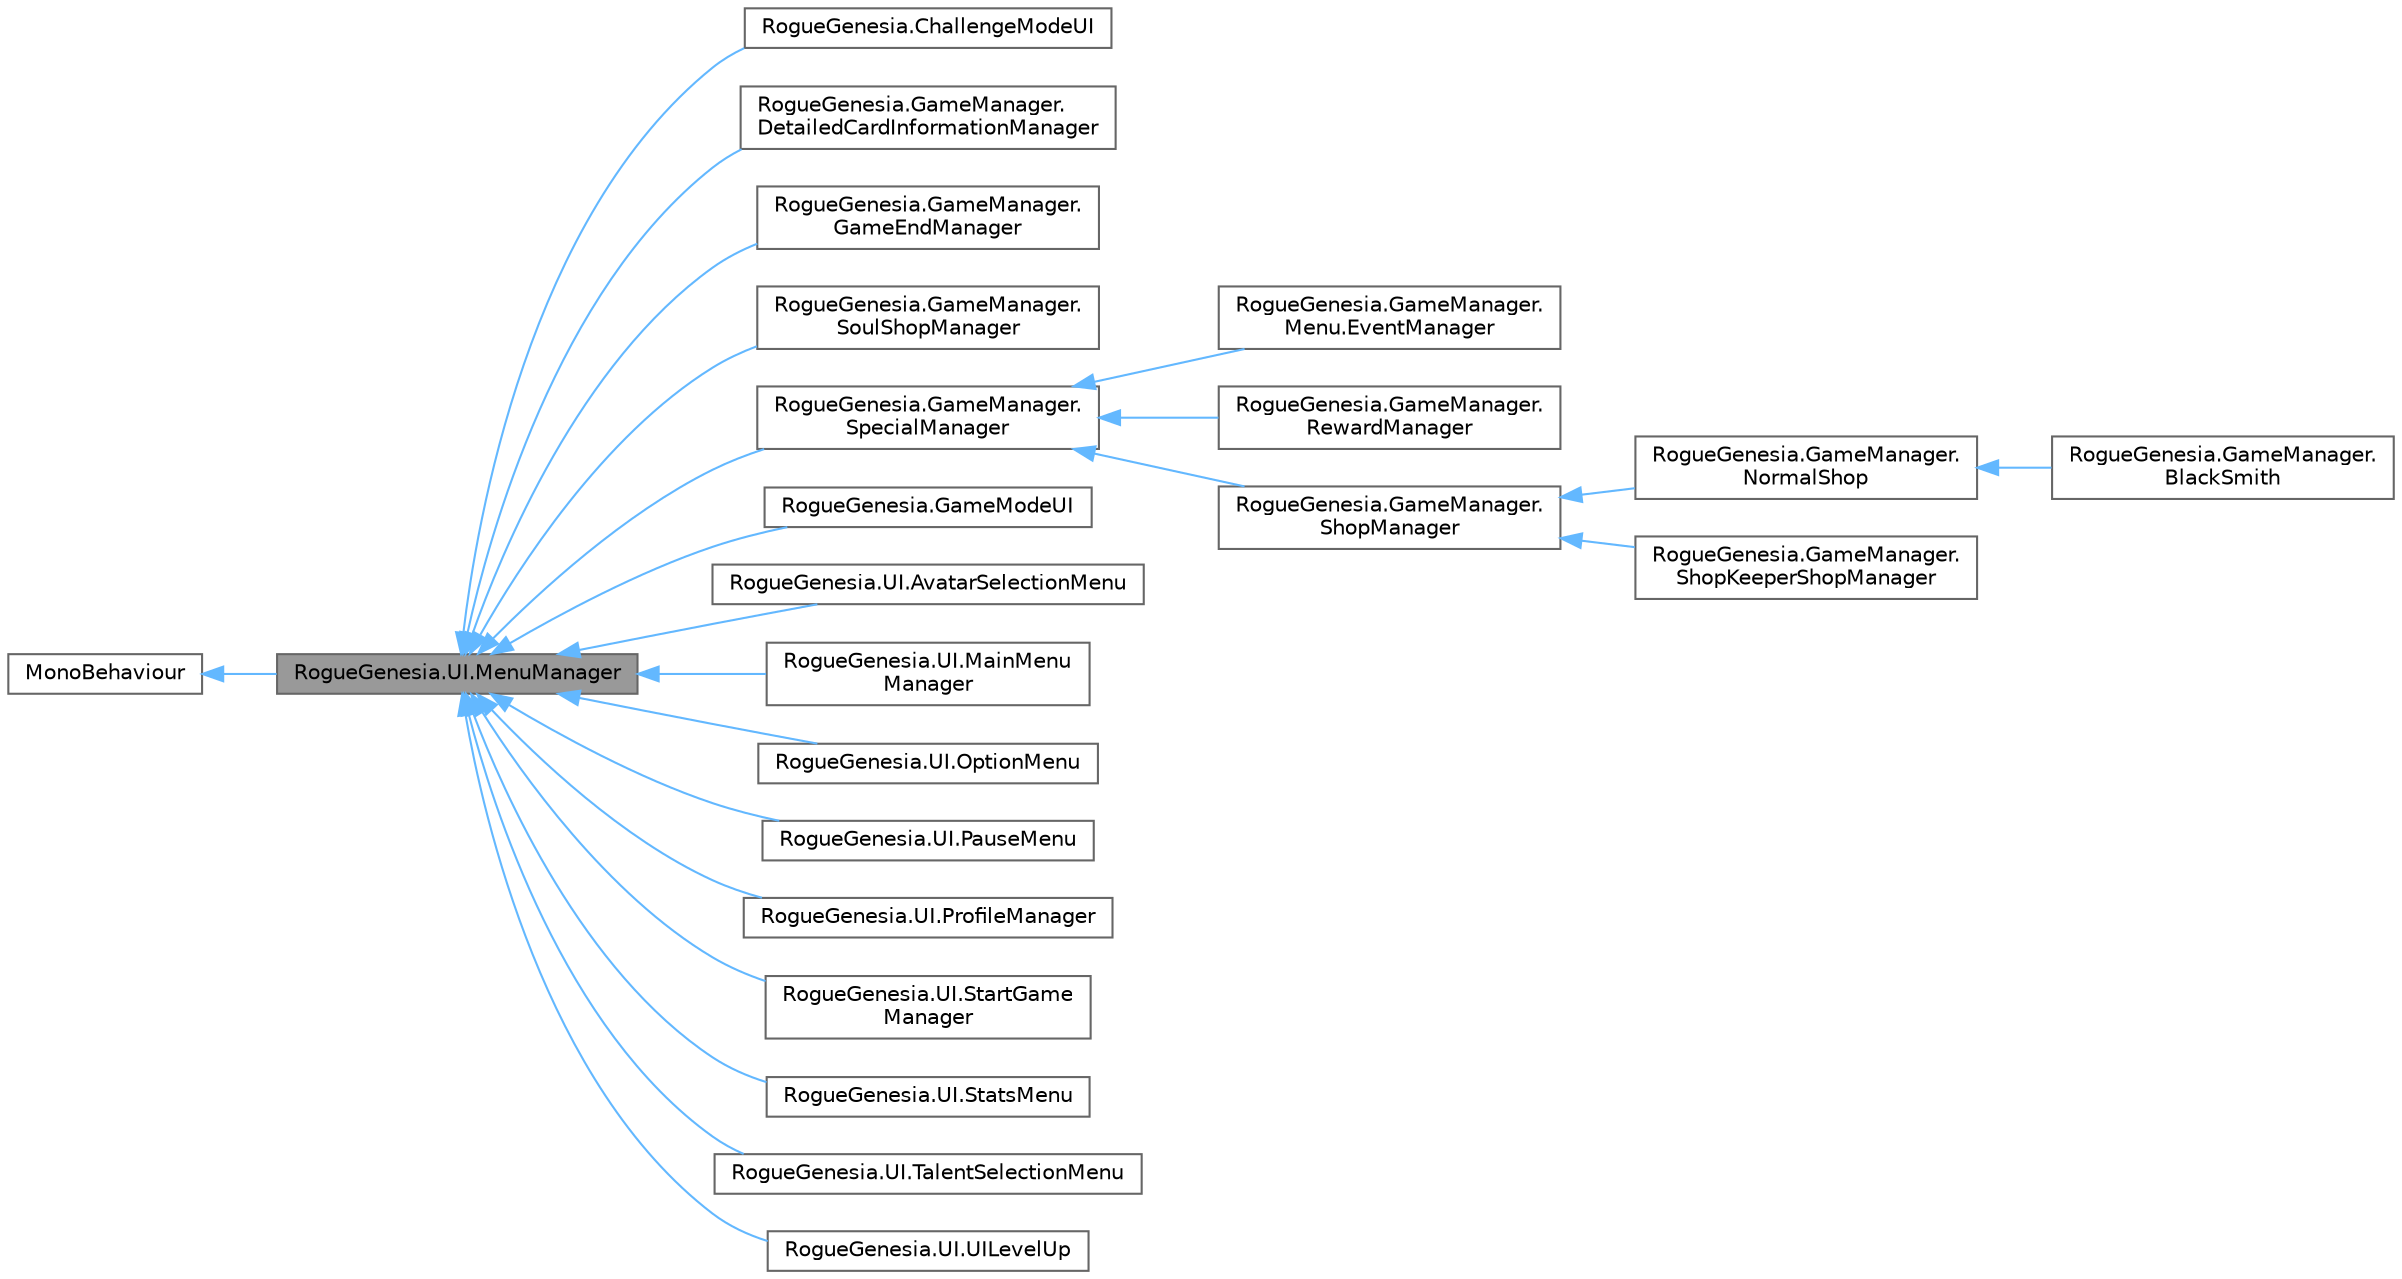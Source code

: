 digraph "RogueGenesia.UI.MenuManager"
{
 // LATEX_PDF_SIZE
  bgcolor="transparent";
  edge [fontname=Helvetica,fontsize=10,labelfontname=Helvetica,labelfontsize=10];
  node [fontname=Helvetica,fontsize=10,shape=box,height=0.2,width=0.4];
  rankdir="LR";
  Node1 [label="RogueGenesia.UI.MenuManager",height=0.2,width=0.4,color="gray40", fillcolor="grey60", style="filled", fontcolor="black",tooltip=" "];
  Node2 -> Node1 [dir="back",color="steelblue1",style="solid"];
  Node2 [label="MonoBehaviour",height=0.2,width=0.4,color="gray40", fillcolor="white", style="filled",tooltip=" "];
  Node1 -> Node3 [dir="back",color="steelblue1",style="solid"];
  Node3 [label="RogueGenesia.ChallengeModeUI",height=0.2,width=0.4,color="gray40", fillcolor="white", style="filled",URL="$class_rogue_genesia_1_1_challenge_mode_u_i.html",tooltip=" "];
  Node1 -> Node4 [dir="back",color="steelblue1",style="solid"];
  Node4 [label="RogueGenesia.GameManager.\lDetailedCardInformationManager",height=0.2,width=0.4,color="gray40", fillcolor="white", style="filled",URL="$class_rogue_genesia_1_1_game_manager_1_1_detailed_card_information_manager.html",tooltip=" "];
  Node1 -> Node5 [dir="back",color="steelblue1",style="solid"];
  Node5 [label="RogueGenesia.GameManager.\lGameEndManager",height=0.2,width=0.4,color="gray40", fillcolor="white", style="filled",URL="$class_rogue_genesia_1_1_game_manager_1_1_game_end_manager.html",tooltip=" "];
  Node1 -> Node6 [dir="back",color="steelblue1",style="solid"];
  Node6 [label="RogueGenesia.GameManager.\lSoulShopManager",height=0.2,width=0.4,color="gray40", fillcolor="white", style="filled",URL="$class_rogue_genesia_1_1_game_manager_1_1_soul_shop_manager.html",tooltip=" "];
  Node1 -> Node7 [dir="back",color="steelblue1",style="solid"];
  Node7 [label="RogueGenesia.GameManager.\lSpecialManager",height=0.2,width=0.4,color="gray40", fillcolor="white", style="filled",URL="$class_rogue_genesia_1_1_game_manager_1_1_special_manager.html",tooltip=" "];
  Node7 -> Node8 [dir="back",color="steelblue1",style="solid"];
  Node8 [label="RogueGenesia.GameManager.\lMenu.EventManager",height=0.2,width=0.4,color="gray40", fillcolor="white", style="filled",URL="$class_rogue_genesia_1_1_game_manager_1_1_menu_1_1_event_manager.html",tooltip=" "];
  Node7 -> Node9 [dir="back",color="steelblue1",style="solid"];
  Node9 [label="RogueGenesia.GameManager.\lRewardManager",height=0.2,width=0.4,color="gray40", fillcolor="white", style="filled",URL="$class_rogue_genesia_1_1_game_manager_1_1_reward_manager.html",tooltip=" "];
  Node7 -> Node10 [dir="back",color="steelblue1",style="solid"];
  Node10 [label="RogueGenesia.GameManager.\lShopManager",height=0.2,width=0.4,color="gray40", fillcolor="white", style="filled",URL="$class_rogue_genesia_1_1_game_manager_1_1_shop_manager.html",tooltip=" "];
  Node10 -> Node11 [dir="back",color="steelblue1",style="solid"];
  Node11 [label="RogueGenesia.GameManager.\lNormalShop",height=0.2,width=0.4,color="gray40", fillcolor="white", style="filled",URL="$class_rogue_genesia_1_1_game_manager_1_1_normal_shop.html",tooltip=" "];
  Node11 -> Node12 [dir="back",color="steelblue1",style="solid"];
  Node12 [label="RogueGenesia.GameManager.\lBlackSmith",height=0.2,width=0.4,color="gray40", fillcolor="white", style="filled",URL="$class_rogue_genesia_1_1_game_manager_1_1_black_smith.html",tooltip=" "];
  Node10 -> Node13 [dir="back",color="steelblue1",style="solid"];
  Node13 [label="RogueGenesia.GameManager.\lShopKeeperShopManager",height=0.2,width=0.4,color="gray40", fillcolor="white", style="filled",URL="$class_rogue_genesia_1_1_game_manager_1_1_shop_keeper_shop_manager.html",tooltip=" "];
  Node1 -> Node14 [dir="back",color="steelblue1",style="solid"];
  Node14 [label="RogueGenesia.GameModeUI",height=0.2,width=0.4,color="gray40", fillcolor="white", style="filled",URL="$class_rogue_genesia_1_1_game_mode_u_i.html",tooltip=" "];
  Node1 -> Node15 [dir="back",color="steelblue1",style="solid"];
  Node15 [label="RogueGenesia.UI.AvatarSelectionMenu",height=0.2,width=0.4,color="gray40", fillcolor="white", style="filled",URL="$class_rogue_genesia_1_1_u_i_1_1_avatar_selection_menu.html",tooltip=" "];
  Node1 -> Node16 [dir="back",color="steelblue1",style="solid"];
  Node16 [label="RogueGenesia.UI.MainMenu\lManager",height=0.2,width=0.4,color="gray40", fillcolor="white", style="filled",URL="$class_rogue_genesia_1_1_u_i_1_1_main_menu_manager.html",tooltip=" "];
  Node1 -> Node17 [dir="back",color="steelblue1",style="solid"];
  Node17 [label="RogueGenesia.UI.OptionMenu",height=0.2,width=0.4,color="gray40", fillcolor="white", style="filled",URL="$class_rogue_genesia_1_1_u_i_1_1_option_menu.html",tooltip=" "];
  Node1 -> Node18 [dir="back",color="steelblue1",style="solid"];
  Node18 [label="RogueGenesia.UI.PauseMenu",height=0.2,width=0.4,color="gray40", fillcolor="white", style="filled",URL="$class_rogue_genesia_1_1_u_i_1_1_pause_menu.html",tooltip=" "];
  Node1 -> Node19 [dir="back",color="steelblue1",style="solid"];
  Node19 [label="RogueGenesia.UI.ProfileManager",height=0.2,width=0.4,color="gray40", fillcolor="white", style="filled",URL="$class_rogue_genesia_1_1_u_i_1_1_profile_manager.html",tooltip=" "];
  Node1 -> Node20 [dir="back",color="steelblue1",style="solid"];
  Node20 [label="RogueGenesia.UI.StartGame\lManager",height=0.2,width=0.4,color="gray40", fillcolor="white", style="filled",URL="$class_rogue_genesia_1_1_u_i_1_1_start_game_manager.html",tooltip=" "];
  Node1 -> Node21 [dir="back",color="steelblue1",style="solid"];
  Node21 [label="RogueGenesia.UI.StatsMenu",height=0.2,width=0.4,color="gray40", fillcolor="white", style="filled",URL="$class_rogue_genesia_1_1_u_i_1_1_stats_menu.html",tooltip=" "];
  Node1 -> Node22 [dir="back",color="steelblue1",style="solid"];
  Node22 [label="RogueGenesia.UI.TalentSelectionMenu",height=0.2,width=0.4,color="gray40", fillcolor="white", style="filled",URL="$class_rogue_genesia_1_1_u_i_1_1_talent_selection_menu.html",tooltip=" "];
  Node1 -> Node23 [dir="back",color="steelblue1",style="solid"];
  Node23 [label="RogueGenesia.UI.UILevelUp",height=0.2,width=0.4,color="gray40", fillcolor="white", style="filled",URL="$class_rogue_genesia_1_1_u_i_1_1_u_i_level_up.html",tooltip=" "];
}
